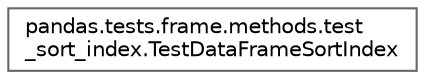digraph "Graphical Class Hierarchy"
{
 // LATEX_PDF_SIZE
  bgcolor="transparent";
  edge [fontname=Helvetica,fontsize=10,labelfontname=Helvetica,labelfontsize=10];
  node [fontname=Helvetica,fontsize=10,shape=box,height=0.2,width=0.4];
  rankdir="LR";
  Node0 [id="Node000000",label="pandas.tests.frame.methods.test\l_sort_index.TestDataFrameSortIndex",height=0.2,width=0.4,color="grey40", fillcolor="white", style="filled",URL="$d6/d07/classpandas_1_1tests_1_1frame_1_1methods_1_1test__sort__index_1_1TestDataFrameSortIndex.html",tooltip=" "];
}
